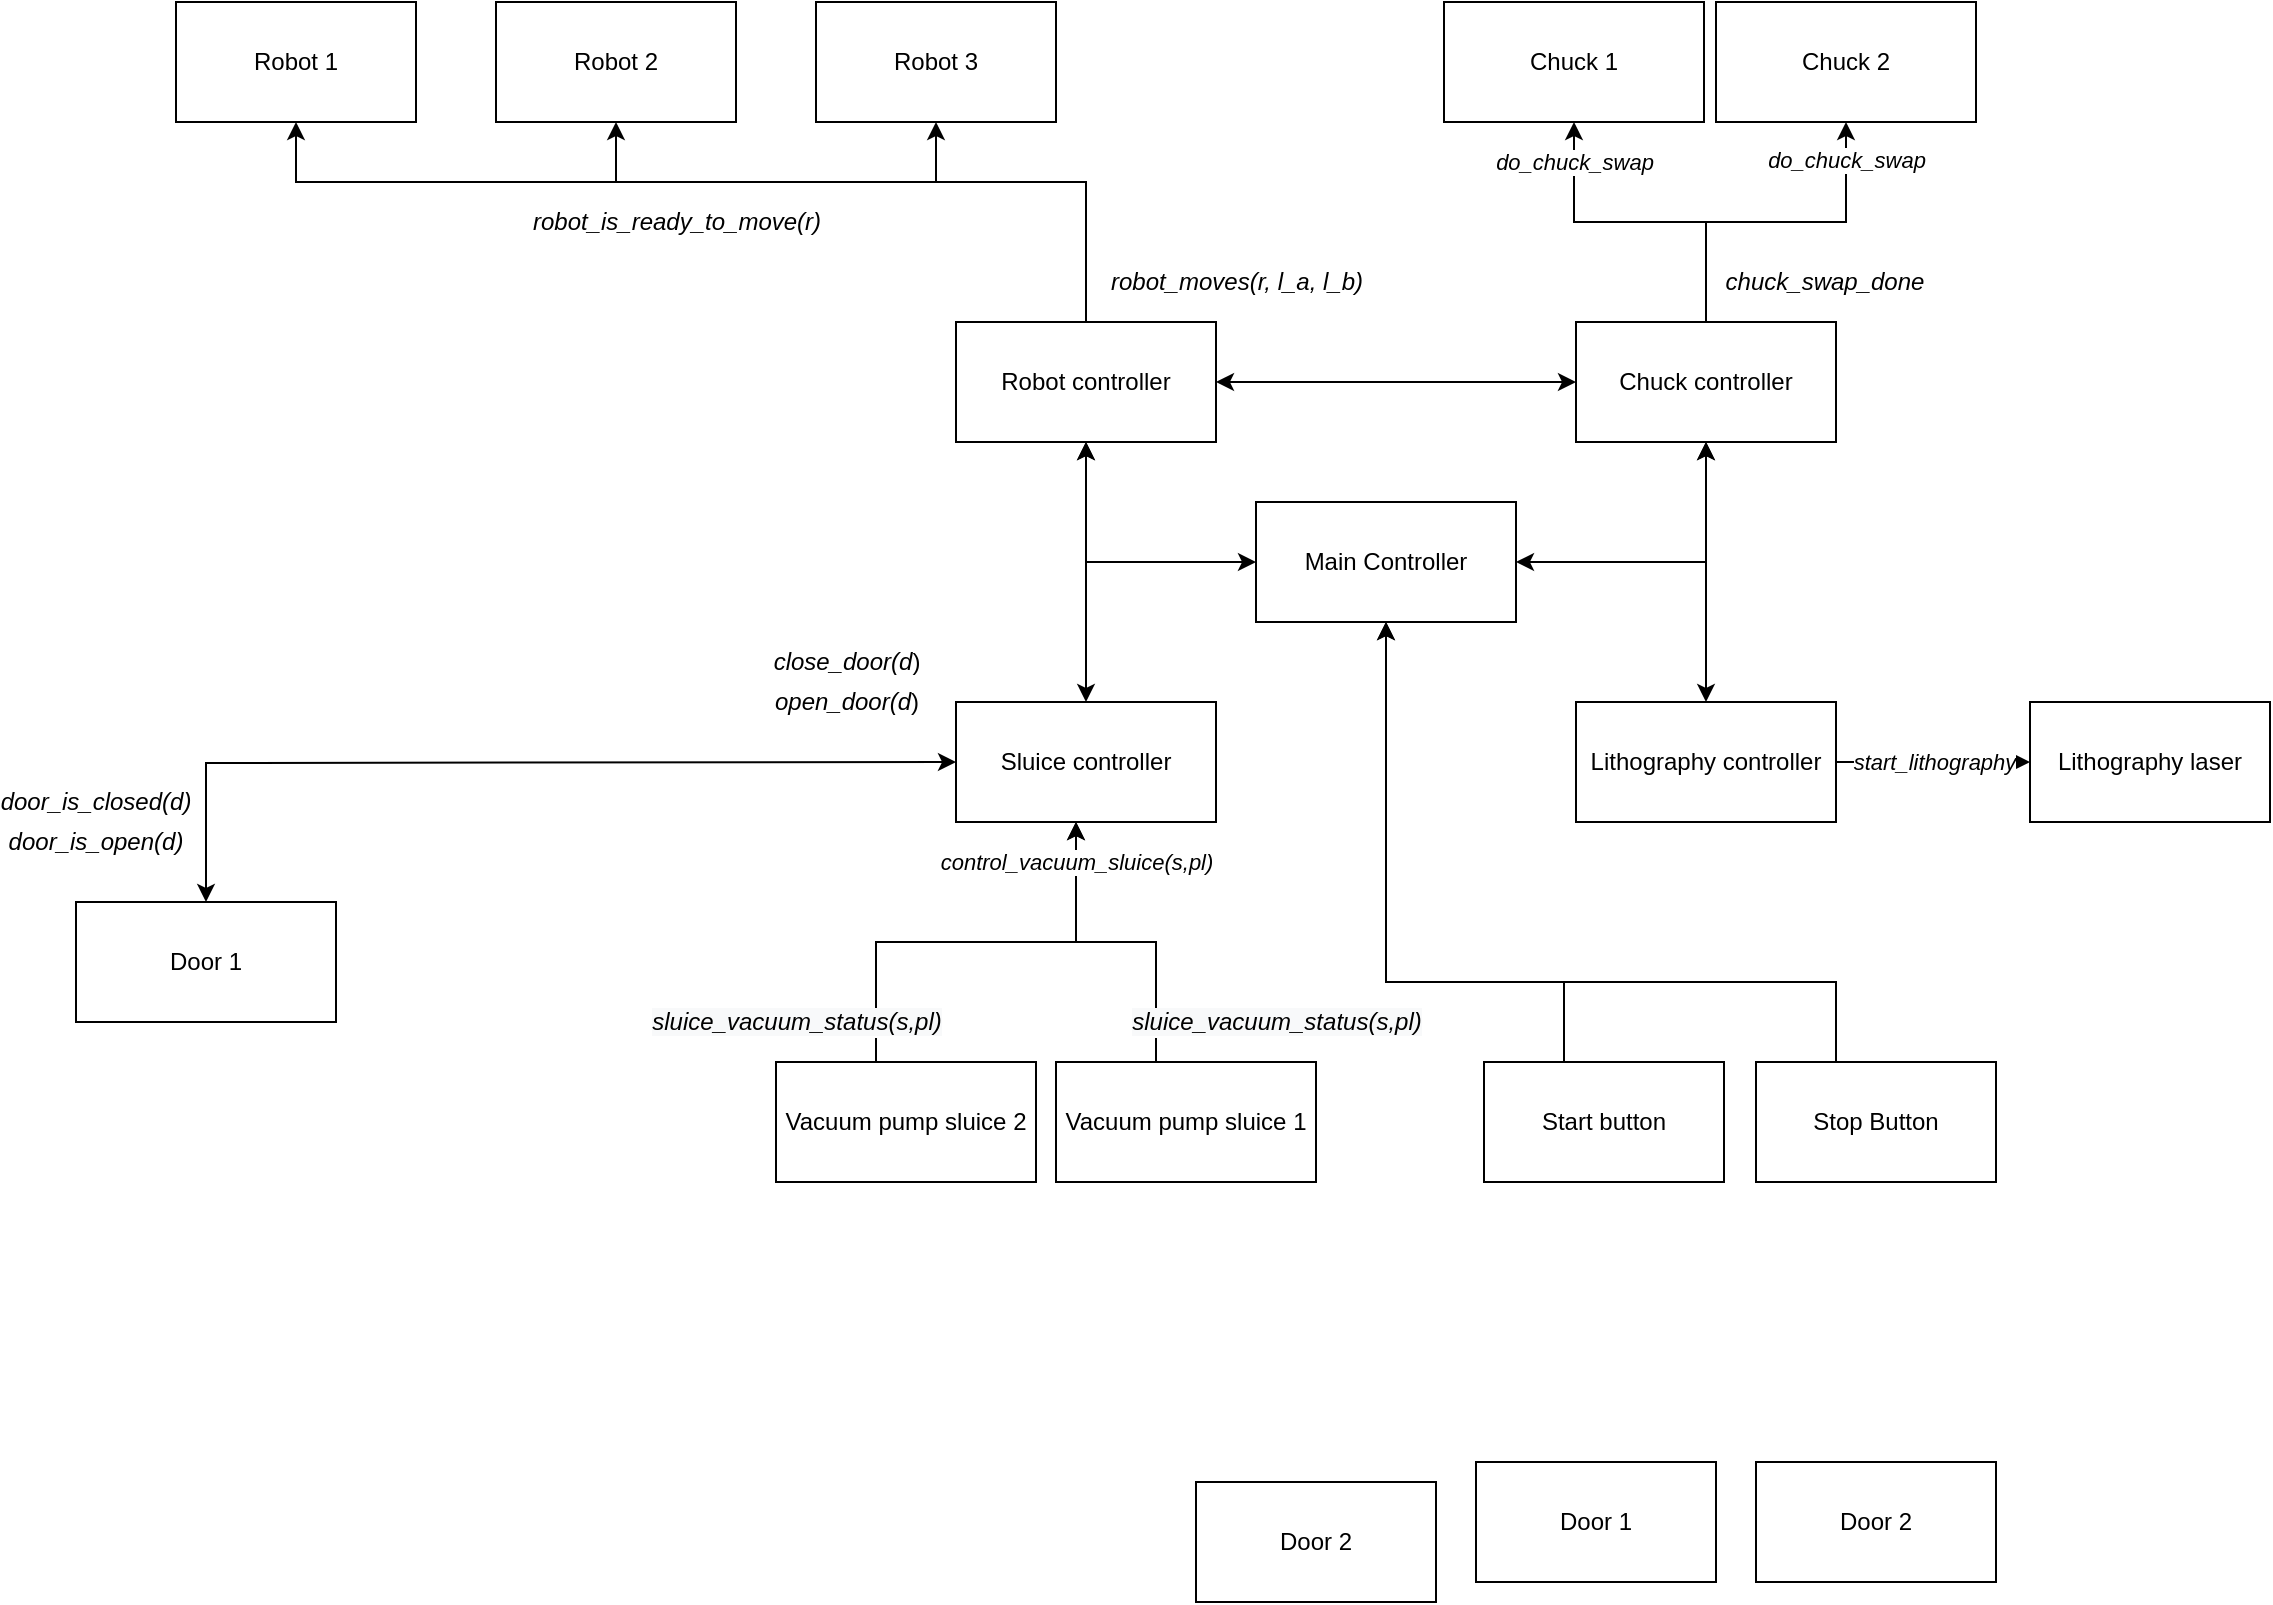 <mxfile version="15.3.7" type="github">
  <diagram id="OpJN6eBW9aZbd_widYFl" name="Page-1">
    <mxGraphModel dx="2003" dy="811" grid="1" gridSize="10" guides="1" tooltips="1" connect="1" arrows="1" fold="1" page="1" pageScale="1" pageWidth="827" pageHeight="1169" math="0" shadow="0">
      <root>
        <mxCell id="0" />
        <mxCell id="1" parent="0" />
        <mxCell id="7QEbIwmtzFfhTlJ7Jh2c-23" style="edgeStyle=orthogonalEdgeStyle;rounded=0;orthogonalLoop=1;jettySize=auto;html=1;entryX=0.5;entryY=1;entryDx=0;entryDy=0;startArrow=none;startFill=0;" edge="1" parent="1" source="YdVehg9gXkAnftPKYYEg-2" target="YdVehg9gXkAnftPKYYEg-8">
          <mxGeometry relative="1" as="geometry">
            <Array as="points">
              <mxPoint x="235" y="170" />
              <mxPoint x="160" y="170" />
            </Array>
          </mxGeometry>
        </mxCell>
        <mxCell id="7QEbIwmtzFfhTlJ7Jh2c-24" style="edgeStyle=orthogonalEdgeStyle;rounded=0;orthogonalLoop=1;jettySize=auto;html=1;entryX=0.5;entryY=1;entryDx=0;entryDy=0;startArrow=none;startFill=0;" edge="1" parent="1" source="YdVehg9gXkAnftPKYYEg-2" target="YdVehg9gXkAnftPKYYEg-7">
          <mxGeometry relative="1" as="geometry">
            <Array as="points">
              <mxPoint x="235" y="170" />
              <mxPoint y="170" />
            </Array>
          </mxGeometry>
        </mxCell>
        <mxCell id="7QEbIwmtzFfhTlJ7Jh2c-25" style="edgeStyle=orthogonalEdgeStyle;rounded=0;orthogonalLoop=1;jettySize=auto;html=1;entryX=0.5;entryY=1;entryDx=0;entryDy=0;startArrow=none;startFill=0;" edge="1" parent="1" source="YdVehg9gXkAnftPKYYEg-2" target="YdVehg9gXkAnftPKYYEg-6">
          <mxGeometry relative="1" as="geometry">
            <Array as="points">
              <mxPoint x="235" y="170" />
              <mxPoint x="-160" y="170" />
            </Array>
          </mxGeometry>
        </mxCell>
        <mxCell id="YdVehg9gXkAnftPKYYEg-2" value="Robot controller" style="rounded=0;whiteSpace=wrap;html=1;" parent="1" vertex="1">
          <mxGeometry x="170" y="240" width="130" height="60" as="geometry" />
        </mxCell>
        <mxCell id="7QEbIwmtzFfhTlJ7Jh2c-45" value="&lt;i&gt;do_chuck_swap&lt;/i&gt;" style="edgeStyle=orthogonalEdgeStyle;rounded=0;orthogonalLoop=1;jettySize=auto;html=1;startArrow=none;startFill=0;" edge="1" parent="1" source="YdVehg9gXkAnftPKYYEg-3" target="YdVehg9gXkAnftPKYYEg-10">
          <mxGeometry x="0.765" relative="1" as="geometry">
            <mxPoint y="-1" as="offset" />
          </mxGeometry>
        </mxCell>
        <mxCell id="7QEbIwmtzFfhTlJ7Jh2c-46" value="&lt;i&gt;do_chuck_swap&lt;/i&gt;" style="edgeStyle=orthogonalEdgeStyle;rounded=0;orthogonalLoop=1;jettySize=auto;html=1;entryX=0.5;entryY=1;entryDx=0;entryDy=0;startArrow=none;startFill=0;" edge="1" parent="1" source="YdVehg9gXkAnftPKYYEg-3" target="YdVehg9gXkAnftPKYYEg-9">
          <mxGeometry x="0.759" relative="1" as="geometry">
            <mxPoint as="offset" />
          </mxGeometry>
        </mxCell>
        <mxCell id="YdVehg9gXkAnftPKYYEg-3" value="Chuck controller" style="rounded=0;whiteSpace=wrap;html=1;" parent="1" vertex="1">
          <mxGeometry x="480" y="240" width="130" height="60" as="geometry" />
        </mxCell>
        <mxCell id="YdVehg9gXkAnftPKYYEg-4" value="&lt;div&gt;Sluice controller&lt;/div&gt;" style="rounded=0;whiteSpace=wrap;html=1;" parent="1" vertex="1">
          <mxGeometry x="170" y="430" width="130" height="60" as="geometry" />
        </mxCell>
        <mxCell id="7QEbIwmtzFfhTlJ7Jh2c-43" value="&lt;i&gt;start_lithography&lt;/i&gt;" style="edgeStyle=orthogonalEdgeStyle;rounded=0;orthogonalLoop=1;jettySize=auto;html=1;startArrow=none;startFill=0;" edge="1" parent="1" source="YdVehg9gXkAnftPKYYEg-5" target="YdVehg9gXkAnftPKYYEg-11">
          <mxGeometry relative="1" as="geometry" />
        </mxCell>
        <mxCell id="YdVehg9gXkAnftPKYYEg-5" value="Lithography controller" style="rounded=0;whiteSpace=wrap;html=1;" parent="1" vertex="1">
          <mxGeometry x="480" y="430" width="130" height="60" as="geometry" />
        </mxCell>
        <mxCell id="YdVehg9gXkAnftPKYYEg-6" value="Robot 1" style="rounded=0;whiteSpace=wrap;html=1;" parent="1" vertex="1">
          <mxGeometry x="-220" y="80" width="120" height="60" as="geometry" />
        </mxCell>
        <mxCell id="YdVehg9gXkAnftPKYYEg-7" value="Robot 2" style="rounded=0;whiteSpace=wrap;html=1;" parent="1" vertex="1">
          <mxGeometry x="-60" y="80" width="120" height="60" as="geometry" />
        </mxCell>
        <mxCell id="YdVehg9gXkAnftPKYYEg-8" value="Robot 3" style="rounded=0;whiteSpace=wrap;html=1;" parent="1" vertex="1">
          <mxGeometry x="100" y="80" width="120" height="60" as="geometry" />
        </mxCell>
        <mxCell id="YdVehg9gXkAnftPKYYEg-9" value="Chuck 1" style="rounded=0;whiteSpace=wrap;html=1;" parent="1" vertex="1">
          <mxGeometry x="414" y="80" width="130" height="60" as="geometry" />
        </mxCell>
        <mxCell id="YdVehg9gXkAnftPKYYEg-10" value="&lt;div&gt;Chuck 2&lt;/div&gt;" style="rounded=0;whiteSpace=wrap;html=1;" parent="1" vertex="1">
          <mxGeometry x="550" y="80" width="130" height="60" as="geometry" />
        </mxCell>
        <mxCell id="YdVehg9gXkAnftPKYYEg-11" value="Lithography laser" style="rounded=0;whiteSpace=wrap;html=1;" parent="1" vertex="1">
          <mxGeometry x="707" y="430" width="120" height="60" as="geometry" />
        </mxCell>
        <mxCell id="7QEbIwmtzFfhTlJ7Jh2c-4" style="edgeStyle=orthogonalEdgeStyle;rounded=0;orthogonalLoop=1;jettySize=auto;html=1;entryX=0.5;entryY=0;entryDx=0;entryDy=0;startArrow=classic;startFill=1;" edge="1" parent="1" target="YdVehg9gXkAnftPKYYEg-17">
          <mxGeometry relative="1" as="geometry">
            <mxPoint x="170" y="460" as="sourcePoint" />
          </mxGeometry>
        </mxCell>
        <mxCell id="7QEbIwmtzFfhTlJ7Jh2c-37" style="edgeStyle=orthogonalEdgeStyle;rounded=0;orthogonalLoop=1;jettySize=auto;html=1;startArrow=none;startFill=0;" edge="1" parent="1" source="YdVehg9gXkAnftPKYYEg-13">
          <mxGeometry relative="1" as="geometry">
            <mxPoint x="230" y="490" as="targetPoint" />
            <Array as="points">
              <mxPoint x="130" y="550" />
              <mxPoint x="230" y="550" />
            </Array>
          </mxGeometry>
        </mxCell>
        <mxCell id="7QEbIwmtzFfhTlJ7Jh2c-38" value="&lt;i style=&quot;font-size: 12px ; font-family: &amp;#34;helvetica&amp;#34; ; background-color: rgb(248 , 249 , 250)&quot;&gt;sluice_vacuum_status(s,pl)&lt;/i&gt;" style="edgeLabel;html=1;align=center;verticalAlign=middle;resizable=0;points=[];" vertex="1" connectable="0" parent="7QEbIwmtzFfhTlJ7Jh2c-37">
          <mxGeometry x="-0.57" y="-5" relative="1" as="geometry">
            <mxPoint x="-45" y="27" as="offset" />
          </mxGeometry>
        </mxCell>
        <mxCell id="YdVehg9gXkAnftPKYYEg-13" value="Vacuum pump sluice 2" style="rounded=0;whiteSpace=wrap;html=1;" parent="1" vertex="1">
          <mxGeometry x="80" y="610" width="130" height="60" as="geometry" />
        </mxCell>
        <mxCell id="7QEbIwmtzFfhTlJ7Jh2c-35" value="&lt;i&gt;control_vacuum_sluice(s,pl)&lt;/i&gt;" style="edgeStyle=orthogonalEdgeStyle;rounded=0;orthogonalLoop=1;jettySize=auto;html=1;startArrow=none;startFill=0;" edge="1" parent="1" source="YdVehg9gXkAnftPKYYEg-14">
          <mxGeometry x="0.75" relative="1" as="geometry">
            <mxPoint x="230" y="490" as="targetPoint" />
            <Array as="points">
              <mxPoint x="270" y="550" />
              <mxPoint x="230" y="550" />
            </Array>
            <mxPoint as="offset" />
          </mxGeometry>
        </mxCell>
        <mxCell id="7QEbIwmtzFfhTlJ7Jh2c-36" value="&lt;i style=&quot;font-size: 12px ; background-color: rgb(248 , 249 , 250)&quot;&gt;sluice_vacuum_status(s,pl)&lt;/i&gt;" style="edgeLabel;html=1;align=center;verticalAlign=middle;resizable=0;points=[];" vertex="1" connectable="0" parent="7QEbIwmtzFfhTlJ7Jh2c-35">
          <mxGeometry x="-0.304" y="-2" relative="1" as="geometry">
            <mxPoint x="58" y="35" as="offset" />
          </mxGeometry>
        </mxCell>
        <mxCell id="YdVehg9gXkAnftPKYYEg-14" value="Vacuum pump sluice 1" style="rounded=0;whiteSpace=wrap;html=1;" parent="1" vertex="1">
          <mxGeometry x="220" y="610" width="130" height="60" as="geometry" />
        </mxCell>
        <mxCell id="YdVehg9gXkAnftPKYYEg-15" value="Door 1" style="rounded=0;whiteSpace=wrap;html=1;" parent="1" vertex="1">
          <mxGeometry x="430" y="810" width="120" height="60" as="geometry" />
        </mxCell>
        <mxCell id="YdVehg9gXkAnftPKYYEg-16" value="Door 2" style="rounded=0;whiteSpace=wrap;html=1;" parent="1" vertex="1">
          <mxGeometry x="570" y="810" width="120" height="60" as="geometry" />
        </mxCell>
        <mxCell id="YdVehg9gXkAnftPKYYEg-17" value="Door 1" style="rounded=0;whiteSpace=wrap;html=1;" parent="1" vertex="1">
          <mxGeometry x="-270" y="530" width="130" height="60" as="geometry" />
        </mxCell>
        <mxCell id="YdVehg9gXkAnftPKYYEg-18" value="Door 2" style="rounded=0;whiteSpace=wrap;html=1;" parent="1" vertex="1">
          <mxGeometry x="290" y="820" width="120" height="60" as="geometry" />
        </mxCell>
        <mxCell id="YdVehg9gXkAnftPKYYEg-23" value="&lt;i&gt;open_door(d&lt;/i&gt;)" style="text;html=1;align=center;verticalAlign=middle;resizable=0;points=[];autosize=1;strokeColor=none;fillColor=none;" parent="1" vertex="1">
          <mxGeometry x="70" y="420" width="90" height="20" as="geometry" />
        </mxCell>
        <mxCell id="YdVehg9gXkAnftPKYYEg-30" value="" style="endArrow=classic;startArrow=classic;html=1;entryX=0;entryY=0.5;entryDx=0;entryDy=0;exitX=1;exitY=0.5;exitDx=0;exitDy=0;" parent="1" source="YdVehg9gXkAnftPKYYEg-2" target="YdVehg9gXkAnftPKYYEg-3" edge="1">
          <mxGeometry width="50" height="50" relative="1" as="geometry">
            <mxPoint x="210" y="380" as="sourcePoint" />
            <mxPoint x="260" y="330" as="targetPoint" />
          </mxGeometry>
        </mxCell>
        <mxCell id="YdVehg9gXkAnftPKYYEg-31" value="" style="endArrow=classic;startArrow=classic;html=1;entryX=0.5;entryY=0;entryDx=0;entryDy=0;exitX=0.5;exitY=1;exitDx=0;exitDy=0;" parent="1" source="YdVehg9gXkAnftPKYYEg-2" target="YdVehg9gXkAnftPKYYEg-4" edge="1">
          <mxGeometry width="50" height="50" relative="1" as="geometry">
            <mxPoint x="310" y="280" as="sourcePoint" />
            <mxPoint x="380" y="280" as="targetPoint" />
          </mxGeometry>
        </mxCell>
        <mxCell id="YdVehg9gXkAnftPKYYEg-33" value="" style="endArrow=classic;startArrow=classic;html=1;entryX=0.5;entryY=1;entryDx=0;entryDy=0;exitX=0.5;exitY=0;exitDx=0;exitDy=0;" parent="1" source="YdVehg9gXkAnftPKYYEg-5" target="YdVehg9gXkAnftPKYYEg-3" edge="1">
          <mxGeometry width="50" height="50" relative="1" as="geometry">
            <mxPoint x="490" y="390" as="sourcePoint" />
            <mxPoint x="420" y="390" as="targetPoint" />
          </mxGeometry>
        </mxCell>
        <mxCell id="7QEbIwmtzFfhTlJ7Jh2c-1" style="edgeStyle=orthogonalEdgeStyle;rounded=0;orthogonalLoop=1;jettySize=auto;html=1;entryX=0.5;entryY=1;entryDx=0;entryDy=0;startArrow=classic;startFill=1;" edge="1" parent="1" source="YdVehg9gXkAnftPKYYEg-36" target="YdVehg9gXkAnftPKYYEg-3">
          <mxGeometry relative="1" as="geometry" />
        </mxCell>
        <mxCell id="7QEbIwmtzFfhTlJ7Jh2c-2" style="edgeStyle=orthogonalEdgeStyle;rounded=0;orthogonalLoop=1;jettySize=auto;html=1;entryX=0.5;entryY=1;entryDx=0;entryDy=0;startArrow=classic;startFill=1;" edge="1" parent="1" source="YdVehg9gXkAnftPKYYEg-36" target="YdVehg9gXkAnftPKYYEg-2">
          <mxGeometry relative="1" as="geometry" />
        </mxCell>
        <mxCell id="YdVehg9gXkAnftPKYYEg-36" value="Main Controller" style="rounded=0;whiteSpace=wrap;html=1;" parent="1" vertex="1">
          <mxGeometry x="320" y="330" width="130" height="60" as="geometry" />
        </mxCell>
        <mxCell id="7QEbIwmtzFfhTlJ7Jh2c-6" value="&lt;i&gt;door_is_open(d)&lt;/i&gt;" style="text;html=1;strokeColor=none;fillColor=none;align=center;verticalAlign=middle;whiteSpace=wrap;rounded=0;" vertex="1" parent="1">
          <mxGeometry x="-280" y="490" width="40" height="20" as="geometry" />
        </mxCell>
        <mxCell id="7QEbIwmtzFfhTlJ7Jh2c-15" style="edgeStyle=orthogonalEdgeStyle;rounded=0;orthogonalLoop=1;jettySize=auto;html=1;entryX=0.5;entryY=1;entryDx=0;entryDy=0;startArrow=none;startFill=0;" edge="1" parent="1" source="7QEbIwmtzFfhTlJ7Jh2c-8" target="YdVehg9gXkAnftPKYYEg-36">
          <mxGeometry relative="1" as="geometry">
            <Array as="points">
              <mxPoint x="474" y="570" />
              <mxPoint x="385" y="570" />
            </Array>
          </mxGeometry>
        </mxCell>
        <mxCell id="7QEbIwmtzFfhTlJ7Jh2c-8" value="Start button" style="rounded=0;whiteSpace=wrap;html=1;" vertex="1" parent="1">
          <mxGeometry x="434" y="610" width="120" height="60" as="geometry" />
        </mxCell>
        <mxCell id="7QEbIwmtzFfhTlJ7Jh2c-14" style="edgeStyle=orthogonalEdgeStyle;rounded=0;orthogonalLoop=1;jettySize=auto;html=1;entryX=0.5;entryY=1;entryDx=0;entryDy=0;startArrow=none;startFill=0;" edge="1" parent="1" source="7QEbIwmtzFfhTlJ7Jh2c-9" target="YdVehg9gXkAnftPKYYEg-36">
          <mxGeometry relative="1" as="geometry">
            <Array as="points">
              <mxPoint x="610" y="570" />
              <mxPoint x="385" y="570" />
            </Array>
          </mxGeometry>
        </mxCell>
        <mxCell id="7QEbIwmtzFfhTlJ7Jh2c-9" value="Stop Button" style="rounded=0;whiteSpace=wrap;html=1;" vertex="1" parent="1">
          <mxGeometry x="570" y="610" width="120" height="60" as="geometry" />
        </mxCell>
        <mxCell id="7QEbIwmtzFfhTlJ7Jh2c-17" value="&lt;i&gt;close_door(d&lt;/i&gt;)" style="text;html=1;align=center;verticalAlign=middle;resizable=0;points=[];autosize=1;strokeColor=none;fillColor=none;" vertex="1" parent="1">
          <mxGeometry x="70" y="400" width="90" height="20" as="geometry" />
        </mxCell>
        <mxCell id="7QEbIwmtzFfhTlJ7Jh2c-18" value="&lt;i&gt;door_is_closed(d)&lt;/i&gt;" style="text;html=1;strokeColor=none;fillColor=none;align=center;verticalAlign=middle;whiteSpace=wrap;rounded=0;" vertex="1" parent="1">
          <mxGeometry x="-280" y="470" width="40" height="20" as="geometry" />
        </mxCell>
        <mxCell id="7QEbIwmtzFfhTlJ7Jh2c-26" value="&lt;i&gt;robot_moves(r, l_a, l_b)&lt;/i&gt;" style="text;html=1;align=center;verticalAlign=middle;resizable=0;points=[];autosize=1;strokeColor=none;fillColor=none;" vertex="1" parent="1">
          <mxGeometry x="240" y="210" width="140" height="20" as="geometry" />
        </mxCell>
        <mxCell id="7QEbIwmtzFfhTlJ7Jh2c-27" value="&lt;i&gt;robot_is_ready_to_move(r)&lt;/i&gt;" style="text;html=1;align=center;verticalAlign=middle;resizable=0;points=[];autosize=1;strokeColor=none;fillColor=none;" vertex="1" parent="1">
          <mxGeometry x="-50" y="180" width="160" height="20" as="geometry" />
        </mxCell>
        <mxCell id="7QEbIwmtzFfhTlJ7Jh2c-48" value="&lt;i&gt;chuck_swap_done&lt;/i&gt;" style="text;html=1;align=center;verticalAlign=middle;resizable=0;points=[];autosize=1;strokeColor=none;fillColor=none;" vertex="1" parent="1">
          <mxGeometry x="544" y="210" width="120" height="20" as="geometry" />
        </mxCell>
      </root>
    </mxGraphModel>
  </diagram>
</mxfile>
